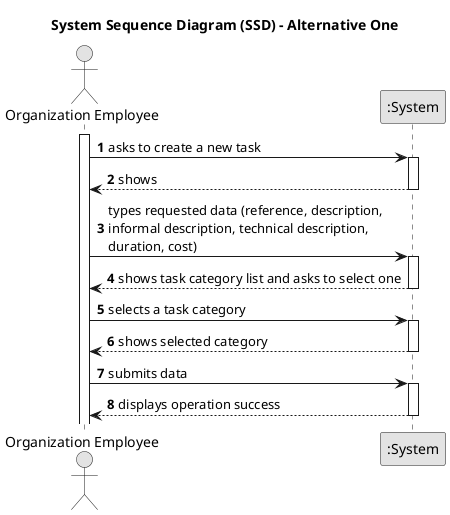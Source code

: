 @startuml
skinparam monochrome true
skinparam packageStyle rectangle
skinparam shadowing false

title System Sequence Diagram (SSD) - Alternative One

autonumber

actor "Organization Employee" as Employee
participant ":System" as System

activate Employee

    Employee -> System : asks to create a new task
    activate System

        System --> Employee : shows
    deactivate System

    Employee -> System : types requested data (reference, description, \ninformal description, technical description,\nduration, cost)
    activate System

        System --> Employee : shows task category list and asks to select one
    deactivate System

    Employee -> System : selects a task category
    activate System

        System --> Employee : shows selected category
    deactivate System

    Employee -> System : submits data
    activate System

        System --> Employee : displays operation success
    deactivate System

@enduml